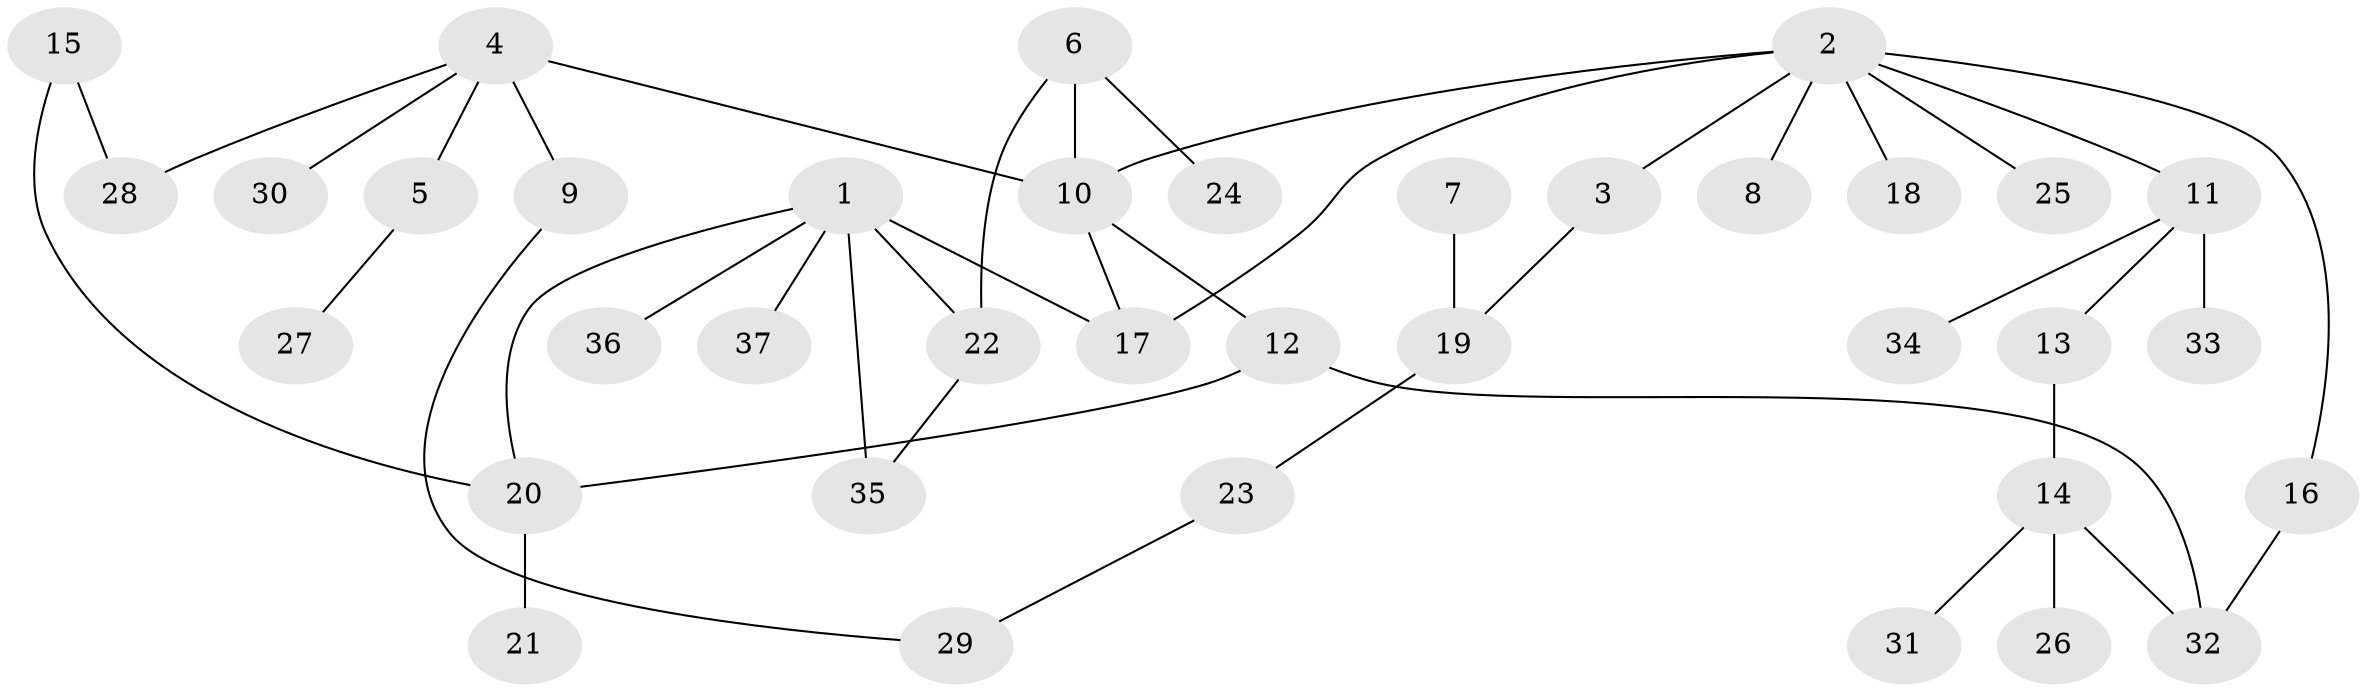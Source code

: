 // original degree distribution, {9: 0.01639344262295082, 4: 0.03278688524590164, 7: 0.01639344262295082, 1: 0.4098360655737705, 2: 0.2786885245901639, 6: 0.03278688524590164, 3: 0.16393442622950818, 5: 0.04918032786885246}
// Generated by graph-tools (version 1.1) at 2025/36/03/04/25 23:36:13]
// undirected, 37 vertices, 44 edges
graph export_dot {
  node [color=gray90,style=filled];
  1;
  2;
  3;
  4;
  5;
  6;
  7;
  8;
  9;
  10;
  11;
  12;
  13;
  14;
  15;
  16;
  17;
  18;
  19;
  20;
  21;
  22;
  23;
  24;
  25;
  26;
  27;
  28;
  29;
  30;
  31;
  32;
  33;
  34;
  35;
  36;
  37;
  1 -- 17 [weight=1.0];
  1 -- 20 [weight=1.0];
  1 -- 22 [weight=1.0];
  1 -- 35 [weight=2.0];
  1 -- 36 [weight=1.0];
  1 -- 37 [weight=1.0];
  2 -- 3 [weight=1.0];
  2 -- 8 [weight=1.0];
  2 -- 10 [weight=1.0];
  2 -- 11 [weight=1.0];
  2 -- 16 [weight=1.0];
  2 -- 17 [weight=1.0];
  2 -- 18 [weight=1.0];
  2 -- 25 [weight=1.0];
  3 -- 19 [weight=1.0];
  4 -- 5 [weight=1.0];
  4 -- 9 [weight=2.0];
  4 -- 10 [weight=1.0];
  4 -- 28 [weight=1.0];
  4 -- 30 [weight=1.0];
  5 -- 27 [weight=1.0];
  6 -- 10 [weight=1.0];
  6 -- 22 [weight=1.0];
  6 -- 24 [weight=1.0];
  7 -- 19 [weight=1.0];
  9 -- 29 [weight=1.0];
  10 -- 12 [weight=1.0];
  10 -- 17 [weight=1.0];
  11 -- 13 [weight=1.0];
  11 -- 33 [weight=1.0];
  11 -- 34 [weight=1.0];
  12 -- 20 [weight=1.0];
  12 -- 32 [weight=1.0];
  13 -- 14 [weight=1.0];
  14 -- 26 [weight=1.0];
  14 -- 31 [weight=1.0];
  14 -- 32 [weight=1.0];
  15 -- 20 [weight=1.0];
  15 -- 28 [weight=1.0];
  16 -- 32 [weight=1.0];
  19 -- 23 [weight=1.0];
  20 -- 21 [weight=1.0];
  22 -- 35 [weight=1.0];
  23 -- 29 [weight=1.0];
}
